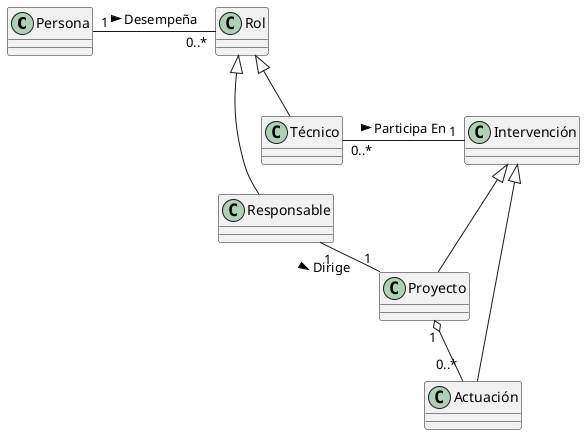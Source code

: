 @startuml
class Persona{
}

class Rol{
}

class Responsable extends Rol{
}

class Técnico extends Rol{
}

class Intervención {
}

class Proyecto extends Intervención{
}

class Actuación extends Intervención{
} 

Persona "1" - "0..*" Rol : Desempeña >

Responsable "1" - "1" Proyecto : Dirige >

Técnico "0..*" - "1" Intervención : Participa En >

Proyecto "1" o-- "0..*" Actuación 

@enduml